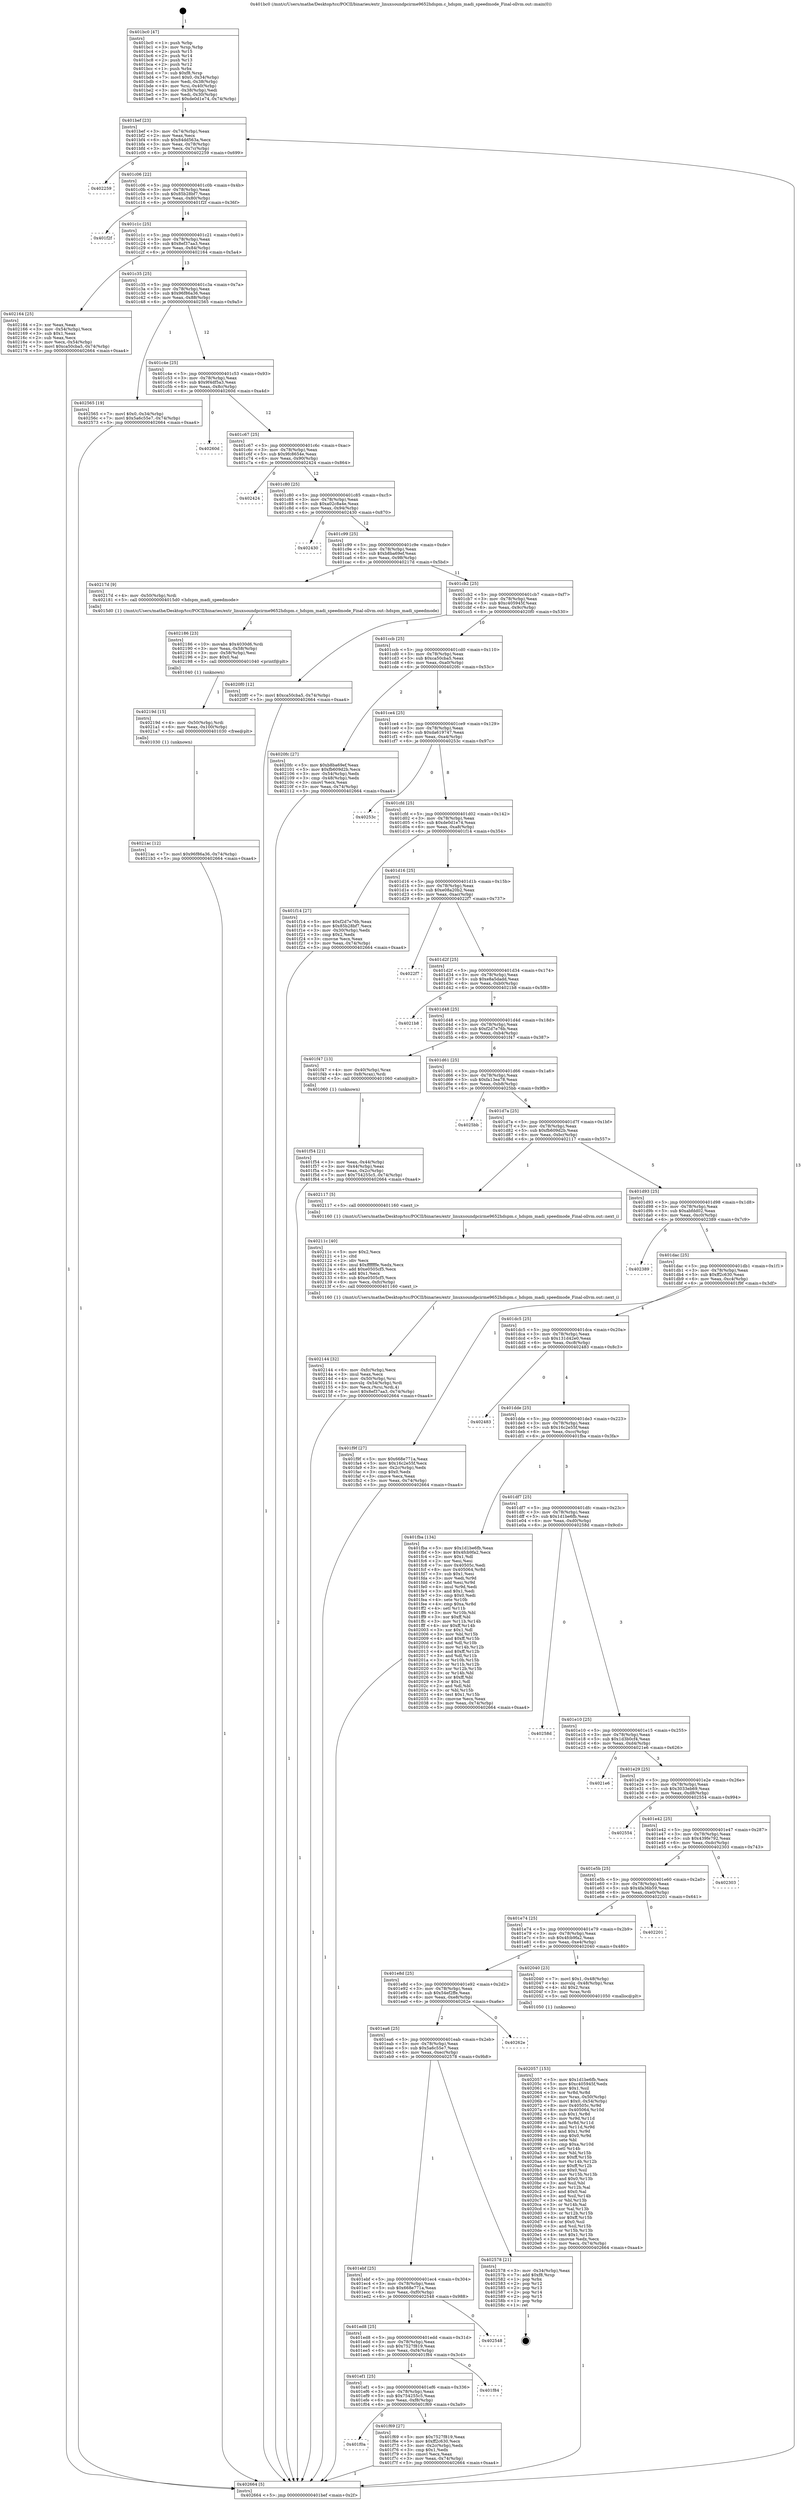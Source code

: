 digraph "0x401bc0" {
  label = "0x401bc0 (/mnt/c/Users/mathe/Desktop/tcc/POCII/binaries/extr_linuxsoundpcirme9652hdspm.c_hdspm_madi_speedmode_Final-ollvm.out::main(0))"
  labelloc = "t"
  node[shape=record]

  Entry [label="",width=0.3,height=0.3,shape=circle,fillcolor=black,style=filled]
  "0x401bef" [label="{
     0x401bef [23]\l
     | [instrs]\l
     &nbsp;&nbsp;0x401bef \<+3\>: mov -0x74(%rbp),%eax\l
     &nbsp;&nbsp;0x401bf2 \<+2\>: mov %eax,%ecx\l
     &nbsp;&nbsp;0x401bf4 \<+6\>: sub $0x84dd563a,%ecx\l
     &nbsp;&nbsp;0x401bfa \<+3\>: mov %eax,-0x78(%rbp)\l
     &nbsp;&nbsp;0x401bfd \<+3\>: mov %ecx,-0x7c(%rbp)\l
     &nbsp;&nbsp;0x401c00 \<+6\>: je 0000000000402259 \<main+0x699\>\l
  }"]
  "0x402259" [label="{
     0x402259\l
  }", style=dashed]
  "0x401c06" [label="{
     0x401c06 [22]\l
     | [instrs]\l
     &nbsp;&nbsp;0x401c06 \<+5\>: jmp 0000000000401c0b \<main+0x4b\>\l
     &nbsp;&nbsp;0x401c0b \<+3\>: mov -0x78(%rbp),%eax\l
     &nbsp;&nbsp;0x401c0e \<+5\>: sub $0x85b28bf7,%eax\l
     &nbsp;&nbsp;0x401c13 \<+3\>: mov %eax,-0x80(%rbp)\l
     &nbsp;&nbsp;0x401c16 \<+6\>: je 0000000000401f2f \<main+0x36f\>\l
  }"]
  Exit [label="",width=0.3,height=0.3,shape=circle,fillcolor=black,style=filled,peripheries=2]
  "0x401f2f" [label="{
     0x401f2f\l
  }", style=dashed]
  "0x401c1c" [label="{
     0x401c1c [25]\l
     | [instrs]\l
     &nbsp;&nbsp;0x401c1c \<+5\>: jmp 0000000000401c21 \<main+0x61\>\l
     &nbsp;&nbsp;0x401c21 \<+3\>: mov -0x78(%rbp),%eax\l
     &nbsp;&nbsp;0x401c24 \<+5\>: sub $0x8ef37aa3,%eax\l
     &nbsp;&nbsp;0x401c29 \<+6\>: mov %eax,-0x84(%rbp)\l
     &nbsp;&nbsp;0x401c2f \<+6\>: je 0000000000402164 \<main+0x5a4\>\l
  }"]
  "0x4021ac" [label="{
     0x4021ac [12]\l
     | [instrs]\l
     &nbsp;&nbsp;0x4021ac \<+7\>: movl $0x96f86a36,-0x74(%rbp)\l
     &nbsp;&nbsp;0x4021b3 \<+5\>: jmp 0000000000402664 \<main+0xaa4\>\l
  }"]
  "0x402164" [label="{
     0x402164 [25]\l
     | [instrs]\l
     &nbsp;&nbsp;0x402164 \<+2\>: xor %eax,%eax\l
     &nbsp;&nbsp;0x402166 \<+3\>: mov -0x54(%rbp),%ecx\l
     &nbsp;&nbsp;0x402169 \<+3\>: sub $0x1,%eax\l
     &nbsp;&nbsp;0x40216c \<+2\>: sub %eax,%ecx\l
     &nbsp;&nbsp;0x40216e \<+3\>: mov %ecx,-0x54(%rbp)\l
     &nbsp;&nbsp;0x402171 \<+7\>: movl $0xca50cba5,-0x74(%rbp)\l
     &nbsp;&nbsp;0x402178 \<+5\>: jmp 0000000000402664 \<main+0xaa4\>\l
  }"]
  "0x401c35" [label="{
     0x401c35 [25]\l
     | [instrs]\l
     &nbsp;&nbsp;0x401c35 \<+5\>: jmp 0000000000401c3a \<main+0x7a\>\l
     &nbsp;&nbsp;0x401c3a \<+3\>: mov -0x78(%rbp),%eax\l
     &nbsp;&nbsp;0x401c3d \<+5\>: sub $0x96f86a36,%eax\l
     &nbsp;&nbsp;0x401c42 \<+6\>: mov %eax,-0x88(%rbp)\l
     &nbsp;&nbsp;0x401c48 \<+6\>: je 0000000000402565 \<main+0x9a5\>\l
  }"]
  "0x40219d" [label="{
     0x40219d [15]\l
     | [instrs]\l
     &nbsp;&nbsp;0x40219d \<+4\>: mov -0x50(%rbp),%rdi\l
     &nbsp;&nbsp;0x4021a1 \<+6\>: mov %eax,-0x100(%rbp)\l
     &nbsp;&nbsp;0x4021a7 \<+5\>: call 0000000000401030 \<free@plt\>\l
     | [calls]\l
     &nbsp;&nbsp;0x401030 \{1\} (unknown)\l
  }"]
  "0x402565" [label="{
     0x402565 [19]\l
     | [instrs]\l
     &nbsp;&nbsp;0x402565 \<+7\>: movl $0x0,-0x34(%rbp)\l
     &nbsp;&nbsp;0x40256c \<+7\>: movl $0x5a6c55e7,-0x74(%rbp)\l
     &nbsp;&nbsp;0x402573 \<+5\>: jmp 0000000000402664 \<main+0xaa4\>\l
  }"]
  "0x401c4e" [label="{
     0x401c4e [25]\l
     | [instrs]\l
     &nbsp;&nbsp;0x401c4e \<+5\>: jmp 0000000000401c53 \<main+0x93\>\l
     &nbsp;&nbsp;0x401c53 \<+3\>: mov -0x78(%rbp),%eax\l
     &nbsp;&nbsp;0x401c56 \<+5\>: sub $0x9f4df5a3,%eax\l
     &nbsp;&nbsp;0x401c5b \<+6\>: mov %eax,-0x8c(%rbp)\l
     &nbsp;&nbsp;0x401c61 \<+6\>: je 000000000040260d \<main+0xa4d\>\l
  }"]
  "0x402186" [label="{
     0x402186 [23]\l
     | [instrs]\l
     &nbsp;&nbsp;0x402186 \<+10\>: movabs $0x4030d6,%rdi\l
     &nbsp;&nbsp;0x402190 \<+3\>: mov %eax,-0x58(%rbp)\l
     &nbsp;&nbsp;0x402193 \<+3\>: mov -0x58(%rbp),%esi\l
     &nbsp;&nbsp;0x402196 \<+2\>: mov $0x0,%al\l
     &nbsp;&nbsp;0x402198 \<+5\>: call 0000000000401040 \<printf@plt\>\l
     | [calls]\l
     &nbsp;&nbsp;0x401040 \{1\} (unknown)\l
  }"]
  "0x40260d" [label="{
     0x40260d\l
  }", style=dashed]
  "0x401c67" [label="{
     0x401c67 [25]\l
     | [instrs]\l
     &nbsp;&nbsp;0x401c67 \<+5\>: jmp 0000000000401c6c \<main+0xac\>\l
     &nbsp;&nbsp;0x401c6c \<+3\>: mov -0x78(%rbp),%eax\l
     &nbsp;&nbsp;0x401c6f \<+5\>: sub $0x9fc8654e,%eax\l
     &nbsp;&nbsp;0x401c74 \<+6\>: mov %eax,-0x90(%rbp)\l
     &nbsp;&nbsp;0x401c7a \<+6\>: je 0000000000402424 \<main+0x864\>\l
  }"]
  "0x402144" [label="{
     0x402144 [32]\l
     | [instrs]\l
     &nbsp;&nbsp;0x402144 \<+6\>: mov -0xfc(%rbp),%ecx\l
     &nbsp;&nbsp;0x40214a \<+3\>: imul %eax,%ecx\l
     &nbsp;&nbsp;0x40214d \<+4\>: mov -0x50(%rbp),%rsi\l
     &nbsp;&nbsp;0x402151 \<+4\>: movslq -0x54(%rbp),%rdi\l
     &nbsp;&nbsp;0x402155 \<+3\>: mov %ecx,(%rsi,%rdi,4)\l
     &nbsp;&nbsp;0x402158 \<+7\>: movl $0x8ef37aa3,-0x74(%rbp)\l
     &nbsp;&nbsp;0x40215f \<+5\>: jmp 0000000000402664 \<main+0xaa4\>\l
  }"]
  "0x402424" [label="{
     0x402424\l
  }", style=dashed]
  "0x401c80" [label="{
     0x401c80 [25]\l
     | [instrs]\l
     &nbsp;&nbsp;0x401c80 \<+5\>: jmp 0000000000401c85 \<main+0xc5\>\l
     &nbsp;&nbsp;0x401c85 \<+3\>: mov -0x78(%rbp),%eax\l
     &nbsp;&nbsp;0x401c88 \<+5\>: sub $0xa02c8a4e,%eax\l
     &nbsp;&nbsp;0x401c8d \<+6\>: mov %eax,-0x94(%rbp)\l
     &nbsp;&nbsp;0x401c93 \<+6\>: je 0000000000402430 \<main+0x870\>\l
  }"]
  "0x40211c" [label="{
     0x40211c [40]\l
     | [instrs]\l
     &nbsp;&nbsp;0x40211c \<+5\>: mov $0x2,%ecx\l
     &nbsp;&nbsp;0x402121 \<+1\>: cltd\l
     &nbsp;&nbsp;0x402122 \<+2\>: idiv %ecx\l
     &nbsp;&nbsp;0x402124 \<+6\>: imul $0xfffffffe,%edx,%ecx\l
     &nbsp;&nbsp;0x40212a \<+6\>: add $0xe0505cf5,%ecx\l
     &nbsp;&nbsp;0x402130 \<+3\>: add $0x1,%ecx\l
     &nbsp;&nbsp;0x402133 \<+6\>: sub $0xe0505cf5,%ecx\l
     &nbsp;&nbsp;0x402139 \<+6\>: mov %ecx,-0xfc(%rbp)\l
     &nbsp;&nbsp;0x40213f \<+5\>: call 0000000000401160 \<next_i\>\l
     | [calls]\l
     &nbsp;&nbsp;0x401160 \{1\} (/mnt/c/Users/mathe/Desktop/tcc/POCII/binaries/extr_linuxsoundpcirme9652hdspm.c_hdspm_madi_speedmode_Final-ollvm.out::next_i)\l
  }"]
  "0x402430" [label="{
     0x402430\l
  }", style=dashed]
  "0x401c99" [label="{
     0x401c99 [25]\l
     | [instrs]\l
     &nbsp;&nbsp;0x401c99 \<+5\>: jmp 0000000000401c9e \<main+0xde\>\l
     &nbsp;&nbsp;0x401c9e \<+3\>: mov -0x78(%rbp),%eax\l
     &nbsp;&nbsp;0x401ca1 \<+5\>: sub $0xb8ba69ef,%eax\l
     &nbsp;&nbsp;0x401ca6 \<+6\>: mov %eax,-0x98(%rbp)\l
     &nbsp;&nbsp;0x401cac \<+6\>: je 000000000040217d \<main+0x5bd\>\l
  }"]
  "0x402057" [label="{
     0x402057 [153]\l
     | [instrs]\l
     &nbsp;&nbsp;0x402057 \<+5\>: mov $0x1d1be6fb,%ecx\l
     &nbsp;&nbsp;0x40205c \<+5\>: mov $0xc405945f,%edx\l
     &nbsp;&nbsp;0x402061 \<+3\>: mov $0x1,%sil\l
     &nbsp;&nbsp;0x402064 \<+3\>: xor %r8d,%r8d\l
     &nbsp;&nbsp;0x402067 \<+4\>: mov %rax,-0x50(%rbp)\l
     &nbsp;&nbsp;0x40206b \<+7\>: movl $0x0,-0x54(%rbp)\l
     &nbsp;&nbsp;0x402072 \<+8\>: mov 0x40505c,%r9d\l
     &nbsp;&nbsp;0x40207a \<+8\>: mov 0x405064,%r10d\l
     &nbsp;&nbsp;0x402082 \<+4\>: sub $0x1,%r8d\l
     &nbsp;&nbsp;0x402086 \<+3\>: mov %r9d,%r11d\l
     &nbsp;&nbsp;0x402089 \<+3\>: add %r8d,%r11d\l
     &nbsp;&nbsp;0x40208c \<+4\>: imul %r11d,%r9d\l
     &nbsp;&nbsp;0x402090 \<+4\>: and $0x1,%r9d\l
     &nbsp;&nbsp;0x402094 \<+4\>: cmp $0x0,%r9d\l
     &nbsp;&nbsp;0x402098 \<+3\>: sete %bl\l
     &nbsp;&nbsp;0x40209b \<+4\>: cmp $0xa,%r10d\l
     &nbsp;&nbsp;0x40209f \<+4\>: setl %r14b\l
     &nbsp;&nbsp;0x4020a3 \<+3\>: mov %bl,%r15b\l
     &nbsp;&nbsp;0x4020a6 \<+4\>: xor $0xff,%r15b\l
     &nbsp;&nbsp;0x4020aa \<+3\>: mov %r14b,%r12b\l
     &nbsp;&nbsp;0x4020ad \<+4\>: xor $0xff,%r12b\l
     &nbsp;&nbsp;0x4020b1 \<+4\>: xor $0x0,%sil\l
     &nbsp;&nbsp;0x4020b5 \<+3\>: mov %r15b,%r13b\l
     &nbsp;&nbsp;0x4020b8 \<+4\>: and $0x0,%r13b\l
     &nbsp;&nbsp;0x4020bc \<+3\>: and %sil,%bl\l
     &nbsp;&nbsp;0x4020bf \<+3\>: mov %r12b,%al\l
     &nbsp;&nbsp;0x4020c2 \<+2\>: and $0x0,%al\l
     &nbsp;&nbsp;0x4020c4 \<+3\>: and %sil,%r14b\l
     &nbsp;&nbsp;0x4020c7 \<+3\>: or %bl,%r13b\l
     &nbsp;&nbsp;0x4020ca \<+3\>: or %r14b,%al\l
     &nbsp;&nbsp;0x4020cd \<+3\>: xor %al,%r13b\l
     &nbsp;&nbsp;0x4020d0 \<+3\>: or %r12b,%r15b\l
     &nbsp;&nbsp;0x4020d3 \<+4\>: xor $0xff,%r15b\l
     &nbsp;&nbsp;0x4020d7 \<+4\>: or $0x0,%sil\l
     &nbsp;&nbsp;0x4020db \<+3\>: and %sil,%r15b\l
     &nbsp;&nbsp;0x4020de \<+3\>: or %r15b,%r13b\l
     &nbsp;&nbsp;0x4020e1 \<+4\>: test $0x1,%r13b\l
     &nbsp;&nbsp;0x4020e5 \<+3\>: cmovne %edx,%ecx\l
     &nbsp;&nbsp;0x4020e8 \<+3\>: mov %ecx,-0x74(%rbp)\l
     &nbsp;&nbsp;0x4020eb \<+5\>: jmp 0000000000402664 \<main+0xaa4\>\l
  }"]
  "0x40217d" [label="{
     0x40217d [9]\l
     | [instrs]\l
     &nbsp;&nbsp;0x40217d \<+4\>: mov -0x50(%rbp),%rdi\l
     &nbsp;&nbsp;0x402181 \<+5\>: call 00000000004015d0 \<hdspm_madi_speedmode\>\l
     | [calls]\l
     &nbsp;&nbsp;0x4015d0 \{1\} (/mnt/c/Users/mathe/Desktop/tcc/POCII/binaries/extr_linuxsoundpcirme9652hdspm.c_hdspm_madi_speedmode_Final-ollvm.out::hdspm_madi_speedmode)\l
  }"]
  "0x401cb2" [label="{
     0x401cb2 [25]\l
     | [instrs]\l
     &nbsp;&nbsp;0x401cb2 \<+5\>: jmp 0000000000401cb7 \<main+0xf7\>\l
     &nbsp;&nbsp;0x401cb7 \<+3\>: mov -0x78(%rbp),%eax\l
     &nbsp;&nbsp;0x401cba \<+5\>: sub $0xc405945f,%eax\l
     &nbsp;&nbsp;0x401cbf \<+6\>: mov %eax,-0x9c(%rbp)\l
     &nbsp;&nbsp;0x401cc5 \<+6\>: je 00000000004020f0 \<main+0x530\>\l
  }"]
  "0x401f0a" [label="{
     0x401f0a\l
  }", style=dashed]
  "0x4020f0" [label="{
     0x4020f0 [12]\l
     | [instrs]\l
     &nbsp;&nbsp;0x4020f0 \<+7\>: movl $0xca50cba5,-0x74(%rbp)\l
     &nbsp;&nbsp;0x4020f7 \<+5\>: jmp 0000000000402664 \<main+0xaa4\>\l
  }"]
  "0x401ccb" [label="{
     0x401ccb [25]\l
     | [instrs]\l
     &nbsp;&nbsp;0x401ccb \<+5\>: jmp 0000000000401cd0 \<main+0x110\>\l
     &nbsp;&nbsp;0x401cd0 \<+3\>: mov -0x78(%rbp),%eax\l
     &nbsp;&nbsp;0x401cd3 \<+5\>: sub $0xca50cba5,%eax\l
     &nbsp;&nbsp;0x401cd8 \<+6\>: mov %eax,-0xa0(%rbp)\l
     &nbsp;&nbsp;0x401cde \<+6\>: je 00000000004020fc \<main+0x53c\>\l
  }"]
  "0x401f69" [label="{
     0x401f69 [27]\l
     | [instrs]\l
     &nbsp;&nbsp;0x401f69 \<+5\>: mov $0x7527f819,%eax\l
     &nbsp;&nbsp;0x401f6e \<+5\>: mov $0xff2c630,%ecx\l
     &nbsp;&nbsp;0x401f73 \<+3\>: mov -0x2c(%rbp),%edx\l
     &nbsp;&nbsp;0x401f76 \<+3\>: cmp $0x1,%edx\l
     &nbsp;&nbsp;0x401f79 \<+3\>: cmovl %ecx,%eax\l
     &nbsp;&nbsp;0x401f7c \<+3\>: mov %eax,-0x74(%rbp)\l
     &nbsp;&nbsp;0x401f7f \<+5\>: jmp 0000000000402664 \<main+0xaa4\>\l
  }"]
  "0x4020fc" [label="{
     0x4020fc [27]\l
     | [instrs]\l
     &nbsp;&nbsp;0x4020fc \<+5\>: mov $0xb8ba69ef,%eax\l
     &nbsp;&nbsp;0x402101 \<+5\>: mov $0xfb609d2b,%ecx\l
     &nbsp;&nbsp;0x402106 \<+3\>: mov -0x54(%rbp),%edx\l
     &nbsp;&nbsp;0x402109 \<+3\>: cmp -0x48(%rbp),%edx\l
     &nbsp;&nbsp;0x40210c \<+3\>: cmovl %ecx,%eax\l
     &nbsp;&nbsp;0x40210f \<+3\>: mov %eax,-0x74(%rbp)\l
     &nbsp;&nbsp;0x402112 \<+5\>: jmp 0000000000402664 \<main+0xaa4\>\l
  }"]
  "0x401ce4" [label="{
     0x401ce4 [25]\l
     | [instrs]\l
     &nbsp;&nbsp;0x401ce4 \<+5\>: jmp 0000000000401ce9 \<main+0x129\>\l
     &nbsp;&nbsp;0x401ce9 \<+3\>: mov -0x78(%rbp),%eax\l
     &nbsp;&nbsp;0x401cec \<+5\>: sub $0xda619747,%eax\l
     &nbsp;&nbsp;0x401cf1 \<+6\>: mov %eax,-0xa4(%rbp)\l
     &nbsp;&nbsp;0x401cf7 \<+6\>: je 000000000040253c \<main+0x97c\>\l
  }"]
  "0x401ef1" [label="{
     0x401ef1 [25]\l
     | [instrs]\l
     &nbsp;&nbsp;0x401ef1 \<+5\>: jmp 0000000000401ef6 \<main+0x336\>\l
     &nbsp;&nbsp;0x401ef6 \<+3\>: mov -0x78(%rbp),%eax\l
     &nbsp;&nbsp;0x401ef9 \<+5\>: sub $0x754255c5,%eax\l
     &nbsp;&nbsp;0x401efe \<+6\>: mov %eax,-0xf8(%rbp)\l
     &nbsp;&nbsp;0x401f04 \<+6\>: je 0000000000401f69 \<main+0x3a9\>\l
  }"]
  "0x40253c" [label="{
     0x40253c\l
  }", style=dashed]
  "0x401cfd" [label="{
     0x401cfd [25]\l
     | [instrs]\l
     &nbsp;&nbsp;0x401cfd \<+5\>: jmp 0000000000401d02 \<main+0x142\>\l
     &nbsp;&nbsp;0x401d02 \<+3\>: mov -0x78(%rbp),%eax\l
     &nbsp;&nbsp;0x401d05 \<+5\>: sub $0xde0d1e74,%eax\l
     &nbsp;&nbsp;0x401d0a \<+6\>: mov %eax,-0xa8(%rbp)\l
     &nbsp;&nbsp;0x401d10 \<+6\>: je 0000000000401f14 \<main+0x354\>\l
  }"]
  "0x401f84" [label="{
     0x401f84\l
  }", style=dashed]
  "0x401f14" [label="{
     0x401f14 [27]\l
     | [instrs]\l
     &nbsp;&nbsp;0x401f14 \<+5\>: mov $0xf2d7e76b,%eax\l
     &nbsp;&nbsp;0x401f19 \<+5\>: mov $0x85b28bf7,%ecx\l
     &nbsp;&nbsp;0x401f1e \<+3\>: mov -0x30(%rbp),%edx\l
     &nbsp;&nbsp;0x401f21 \<+3\>: cmp $0x2,%edx\l
     &nbsp;&nbsp;0x401f24 \<+3\>: cmovne %ecx,%eax\l
     &nbsp;&nbsp;0x401f27 \<+3\>: mov %eax,-0x74(%rbp)\l
     &nbsp;&nbsp;0x401f2a \<+5\>: jmp 0000000000402664 \<main+0xaa4\>\l
  }"]
  "0x401d16" [label="{
     0x401d16 [25]\l
     | [instrs]\l
     &nbsp;&nbsp;0x401d16 \<+5\>: jmp 0000000000401d1b \<main+0x15b\>\l
     &nbsp;&nbsp;0x401d1b \<+3\>: mov -0x78(%rbp),%eax\l
     &nbsp;&nbsp;0x401d1e \<+5\>: sub $0xe08a20b2,%eax\l
     &nbsp;&nbsp;0x401d23 \<+6\>: mov %eax,-0xac(%rbp)\l
     &nbsp;&nbsp;0x401d29 \<+6\>: je 00000000004022f7 \<main+0x737\>\l
  }"]
  "0x402664" [label="{
     0x402664 [5]\l
     | [instrs]\l
     &nbsp;&nbsp;0x402664 \<+5\>: jmp 0000000000401bef \<main+0x2f\>\l
  }"]
  "0x401bc0" [label="{
     0x401bc0 [47]\l
     | [instrs]\l
     &nbsp;&nbsp;0x401bc0 \<+1\>: push %rbp\l
     &nbsp;&nbsp;0x401bc1 \<+3\>: mov %rsp,%rbp\l
     &nbsp;&nbsp;0x401bc4 \<+2\>: push %r15\l
     &nbsp;&nbsp;0x401bc6 \<+2\>: push %r14\l
     &nbsp;&nbsp;0x401bc8 \<+2\>: push %r13\l
     &nbsp;&nbsp;0x401bca \<+2\>: push %r12\l
     &nbsp;&nbsp;0x401bcc \<+1\>: push %rbx\l
     &nbsp;&nbsp;0x401bcd \<+7\>: sub $0xf8,%rsp\l
     &nbsp;&nbsp;0x401bd4 \<+7\>: movl $0x0,-0x34(%rbp)\l
     &nbsp;&nbsp;0x401bdb \<+3\>: mov %edi,-0x38(%rbp)\l
     &nbsp;&nbsp;0x401bde \<+4\>: mov %rsi,-0x40(%rbp)\l
     &nbsp;&nbsp;0x401be2 \<+3\>: mov -0x38(%rbp),%edi\l
     &nbsp;&nbsp;0x401be5 \<+3\>: mov %edi,-0x30(%rbp)\l
     &nbsp;&nbsp;0x401be8 \<+7\>: movl $0xde0d1e74,-0x74(%rbp)\l
  }"]
  "0x401ed8" [label="{
     0x401ed8 [25]\l
     | [instrs]\l
     &nbsp;&nbsp;0x401ed8 \<+5\>: jmp 0000000000401edd \<main+0x31d\>\l
     &nbsp;&nbsp;0x401edd \<+3\>: mov -0x78(%rbp),%eax\l
     &nbsp;&nbsp;0x401ee0 \<+5\>: sub $0x7527f819,%eax\l
     &nbsp;&nbsp;0x401ee5 \<+6\>: mov %eax,-0xf4(%rbp)\l
     &nbsp;&nbsp;0x401eeb \<+6\>: je 0000000000401f84 \<main+0x3c4\>\l
  }"]
  "0x4022f7" [label="{
     0x4022f7\l
  }", style=dashed]
  "0x401d2f" [label="{
     0x401d2f [25]\l
     | [instrs]\l
     &nbsp;&nbsp;0x401d2f \<+5\>: jmp 0000000000401d34 \<main+0x174\>\l
     &nbsp;&nbsp;0x401d34 \<+3\>: mov -0x78(%rbp),%eax\l
     &nbsp;&nbsp;0x401d37 \<+5\>: sub $0xe8a5dadd,%eax\l
     &nbsp;&nbsp;0x401d3c \<+6\>: mov %eax,-0xb0(%rbp)\l
     &nbsp;&nbsp;0x401d42 \<+6\>: je 00000000004021b8 \<main+0x5f8\>\l
  }"]
  "0x402548" [label="{
     0x402548\l
  }", style=dashed]
  "0x4021b8" [label="{
     0x4021b8\l
  }", style=dashed]
  "0x401d48" [label="{
     0x401d48 [25]\l
     | [instrs]\l
     &nbsp;&nbsp;0x401d48 \<+5\>: jmp 0000000000401d4d \<main+0x18d\>\l
     &nbsp;&nbsp;0x401d4d \<+3\>: mov -0x78(%rbp),%eax\l
     &nbsp;&nbsp;0x401d50 \<+5\>: sub $0xf2d7e76b,%eax\l
     &nbsp;&nbsp;0x401d55 \<+6\>: mov %eax,-0xb4(%rbp)\l
     &nbsp;&nbsp;0x401d5b \<+6\>: je 0000000000401f47 \<main+0x387\>\l
  }"]
  "0x401ebf" [label="{
     0x401ebf [25]\l
     | [instrs]\l
     &nbsp;&nbsp;0x401ebf \<+5\>: jmp 0000000000401ec4 \<main+0x304\>\l
     &nbsp;&nbsp;0x401ec4 \<+3\>: mov -0x78(%rbp),%eax\l
     &nbsp;&nbsp;0x401ec7 \<+5\>: sub $0x668e771a,%eax\l
     &nbsp;&nbsp;0x401ecc \<+6\>: mov %eax,-0xf0(%rbp)\l
     &nbsp;&nbsp;0x401ed2 \<+6\>: je 0000000000402548 \<main+0x988\>\l
  }"]
  "0x401f47" [label="{
     0x401f47 [13]\l
     | [instrs]\l
     &nbsp;&nbsp;0x401f47 \<+4\>: mov -0x40(%rbp),%rax\l
     &nbsp;&nbsp;0x401f4b \<+4\>: mov 0x8(%rax),%rdi\l
     &nbsp;&nbsp;0x401f4f \<+5\>: call 0000000000401060 \<atoi@plt\>\l
     | [calls]\l
     &nbsp;&nbsp;0x401060 \{1\} (unknown)\l
  }"]
  "0x401d61" [label="{
     0x401d61 [25]\l
     | [instrs]\l
     &nbsp;&nbsp;0x401d61 \<+5\>: jmp 0000000000401d66 \<main+0x1a6\>\l
     &nbsp;&nbsp;0x401d66 \<+3\>: mov -0x78(%rbp),%eax\l
     &nbsp;&nbsp;0x401d69 \<+5\>: sub $0xfa13ea78,%eax\l
     &nbsp;&nbsp;0x401d6e \<+6\>: mov %eax,-0xb8(%rbp)\l
     &nbsp;&nbsp;0x401d74 \<+6\>: je 00000000004025bb \<main+0x9fb\>\l
  }"]
  "0x401f54" [label="{
     0x401f54 [21]\l
     | [instrs]\l
     &nbsp;&nbsp;0x401f54 \<+3\>: mov %eax,-0x44(%rbp)\l
     &nbsp;&nbsp;0x401f57 \<+3\>: mov -0x44(%rbp),%eax\l
     &nbsp;&nbsp;0x401f5a \<+3\>: mov %eax,-0x2c(%rbp)\l
     &nbsp;&nbsp;0x401f5d \<+7\>: movl $0x754255c5,-0x74(%rbp)\l
     &nbsp;&nbsp;0x401f64 \<+5\>: jmp 0000000000402664 \<main+0xaa4\>\l
  }"]
  "0x402578" [label="{
     0x402578 [21]\l
     | [instrs]\l
     &nbsp;&nbsp;0x402578 \<+3\>: mov -0x34(%rbp),%eax\l
     &nbsp;&nbsp;0x40257b \<+7\>: add $0xf8,%rsp\l
     &nbsp;&nbsp;0x402582 \<+1\>: pop %rbx\l
     &nbsp;&nbsp;0x402583 \<+2\>: pop %r12\l
     &nbsp;&nbsp;0x402585 \<+2\>: pop %r13\l
     &nbsp;&nbsp;0x402587 \<+2\>: pop %r14\l
     &nbsp;&nbsp;0x402589 \<+2\>: pop %r15\l
     &nbsp;&nbsp;0x40258b \<+1\>: pop %rbp\l
     &nbsp;&nbsp;0x40258c \<+1\>: ret\l
  }"]
  "0x4025bb" [label="{
     0x4025bb\l
  }", style=dashed]
  "0x401d7a" [label="{
     0x401d7a [25]\l
     | [instrs]\l
     &nbsp;&nbsp;0x401d7a \<+5\>: jmp 0000000000401d7f \<main+0x1bf\>\l
     &nbsp;&nbsp;0x401d7f \<+3\>: mov -0x78(%rbp),%eax\l
     &nbsp;&nbsp;0x401d82 \<+5\>: sub $0xfb609d2b,%eax\l
     &nbsp;&nbsp;0x401d87 \<+6\>: mov %eax,-0xbc(%rbp)\l
     &nbsp;&nbsp;0x401d8d \<+6\>: je 0000000000402117 \<main+0x557\>\l
  }"]
  "0x401ea6" [label="{
     0x401ea6 [25]\l
     | [instrs]\l
     &nbsp;&nbsp;0x401ea6 \<+5\>: jmp 0000000000401eab \<main+0x2eb\>\l
     &nbsp;&nbsp;0x401eab \<+3\>: mov -0x78(%rbp),%eax\l
     &nbsp;&nbsp;0x401eae \<+5\>: sub $0x5a6c55e7,%eax\l
     &nbsp;&nbsp;0x401eb3 \<+6\>: mov %eax,-0xec(%rbp)\l
     &nbsp;&nbsp;0x401eb9 \<+6\>: je 0000000000402578 \<main+0x9b8\>\l
  }"]
  "0x402117" [label="{
     0x402117 [5]\l
     | [instrs]\l
     &nbsp;&nbsp;0x402117 \<+5\>: call 0000000000401160 \<next_i\>\l
     | [calls]\l
     &nbsp;&nbsp;0x401160 \{1\} (/mnt/c/Users/mathe/Desktop/tcc/POCII/binaries/extr_linuxsoundpcirme9652hdspm.c_hdspm_madi_speedmode_Final-ollvm.out::next_i)\l
  }"]
  "0x401d93" [label="{
     0x401d93 [25]\l
     | [instrs]\l
     &nbsp;&nbsp;0x401d93 \<+5\>: jmp 0000000000401d98 \<main+0x1d8\>\l
     &nbsp;&nbsp;0x401d98 \<+3\>: mov -0x78(%rbp),%eax\l
     &nbsp;&nbsp;0x401d9b \<+5\>: sub $0xabfdd02,%eax\l
     &nbsp;&nbsp;0x401da0 \<+6\>: mov %eax,-0xc0(%rbp)\l
     &nbsp;&nbsp;0x401da6 \<+6\>: je 0000000000402389 \<main+0x7c9\>\l
  }"]
  "0x40262e" [label="{
     0x40262e\l
  }", style=dashed]
  "0x402389" [label="{
     0x402389\l
  }", style=dashed]
  "0x401dac" [label="{
     0x401dac [25]\l
     | [instrs]\l
     &nbsp;&nbsp;0x401dac \<+5\>: jmp 0000000000401db1 \<main+0x1f1\>\l
     &nbsp;&nbsp;0x401db1 \<+3\>: mov -0x78(%rbp),%eax\l
     &nbsp;&nbsp;0x401db4 \<+5\>: sub $0xff2c630,%eax\l
     &nbsp;&nbsp;0x401db9 \<+6\>: mov %eax,-0xc4(%rbp)\l
     &nbsp;&nbsp;0x401dbf \<+6\>: je 0000000000401f9f \<main+0x3df\>\l
  }"]
  "0x401e8d" [label="{
     0x401e8d [25]\l
     | [instrs]\l
     &nbsp;&nbsp;0x401e8d \<+5\>: jmp 0000000000401e92 \<main+0x2d2\>\l
     &nbsp;&nbsp;0x401e92 \<+3\>: mov -0x78(%rbp),%eax\l
     &nbsp;&nbsp;0x401e95 \<+5\>: sub $0x54ef2ffe,%eax\l
     &nbsp;&nbsp;0x401e9a \<+6\>: mov %eax,-0xe8(%rbp)\l
     &nbsp;&nbsp;0x401ea0 \<+6\>: je 000000000040262e \<main+0xa6e\>\l
  }"]
  "0x401f9f" [label="{
     0x401f9f [27]\l
     | [instrs]\l
     &nbsp;&nbsp;0x401f9f \<+5\>: mov $0x668e771a,%eax\l
     &nbsp;&nbsp;0x401fa4 \<+5\>: mov $0x16c2e55f,%ecx\l
     &nbsp;&nbsp;0x401fa9 \<+3\>: mov -0x2c(%rbp),%edx\l
     &nbsp;&nbsp;0x401fac \<+3\>: cmp $0x0,%edx\l
     &nbsp;&nbsp;0x401faf \<+3\>: cmove %ecx,%eax\l
     &nbsp;&nbsp;0x401fb2 \<+3\>: mov %eax,-0x74(%rbp)\l
     &nbsp;&nbsp;0x401fb5 \<+5\>: jmp 0000000000402664 \<main+0xaa4\>\l
  }"]
  "0x401dc5" [label="{
     0x401dc5 [25]\l
     | [instrs]\l
     &nbsp;&nbsp;0x401dc5 \<+5\>: jmp 0000000000401dca \<main+0x20a\>\l
     &nbsp;&nbsp;0x401dca \<+3\>: mov -0x78(%rbp),%eax\l
     &nbsp;&nbsp;0x401dcd \<+5\>: sub $0x131d42e0,%eax\l
     &nbsp;&nbsp;0x401dd2 \<+6\>: mov %eax,-0xc8(%rbp)\l
     &nbsp;&nbsp;0x401dd8 \<+6\>: je 0000000000402483 \<main+0x8c3\>\l
  }"]
  "0x402040" [label="{
     0x402040 [23]\l
     | [instrs]\l
     &nbsp;&nbsp;0x402040 \<+7\>: movl $0x1,-0x48(%rbp)\l
     &nbsp;&nbsp;0x402047 \<+4\>: movslq -0x48(%rbp),%rax\l
     &nbsp;&nbsp;0x40204b \<+4\>: shl $0x2,%rax\l
     &nbsp;&nbsp;0x40204f \<+3\>: mov %rax,%rdi\l
     &nbsp;&nbsp;0x402052 \<+5\>: call 0000000000401050 \<malloc@plt\>\l
     | [calls]\l
     &nbsp;&nbsp;0x401050 \{1\} (unknown)\l
  }"]
  "0x402483" [label="{
     0x402483\l
  }", style=dashed]
  "0x401dde" [label="{
     0x401dde [25]\l
     | [instrs]\l
     &nbsp;&nbsp;0x401dde \<+5\>: jmp 0000000000401de3 \<main+0x223\>\l
     &nbsp;&nbsp;0x401de3 \<+3\>: mov -0x78(%rbp),%eax\l
     &nbsp;&nbsp;0x401de6 \<+5\>: sub $0x16c2e55f,%eax\l
     &nbsp;&nbsp;0x401deb \<+6\>: mov %eax,-0xcc(%rbp)\l
     &nbsp;&nbsp;0x401df1 \<+6\>: je 0000000000401fba \<main+0x3fa\>\l
  }"]
  "0x401e74" [label="{
     0x401e74 [25]\l
     | [instrs]\l
     &nbsp;&nbsp;0x401e74 \<+5\>: jmp 0000000000401e79 \<main+0x2b9\>\l
     &nbsp;&nbsp;0x401e79 \<+3\>: mov -0x78(%rbp),%eax\l
     &nbsp;&nbsp;0x401e7c \<+5\>: sub $0x4fcb9fa2,%eax\l
     &nbsp;&nbsp;0x401e81 \<+6\>: mov %eax,-0xe4(%rbp)\l
     &nbsp;&nbsp;0x401e87 \<+6\>: je 0000000000402040 \<main+0x480\>\l
  }"]
  "0x401fba" [label="{
     0x401fba [134]\l
     | [instrs]\l
     &nbsp;&nbsp;0x401fba \<+5\>: mov $0x1d1be6fb,%eax\l
     &nbsp;&nbsp;0x401fbf \<+5\>: mov $0x4fcb9fa2,%ecx\l
     &nbsp;&nbsp;0x401fc4 \<+2\>: mov $0x1,%dl\l
     &nbsp;&nbsp;0x401fc6 \<+2\>: xor %esi,%esi\l
     &nbsp;&nbsp;0x401fc8 \<+7\>: mov 0x40505c,%edi\l
     &nbsp;&nbsp;0x401fcf \<+8\>: mov 0x405064,%r8d\l
     &nbsp;&nbsp;0x401fd7 \<+3\>: sub $0x1,%esi\l
     &nbsp;&nbsp;0x401fda \<+3\>: mov %edi,%r9d\l
     &nbsp;&nbsp;0x401fdd \<+3\>: add %esi,%r9d\l
     &nbsp;&nbsp;0x401fe0 \<+4\>: imul %r9d,%edi\l
     &nbsp;&nbsp;0x401fe4 \<+3\>: and $0x1,%edi\l
     &nbsp;&nbsp;0x401fe7 \<+3\>: cmp $0x0,%edi\l
     &nbsp;&nbsp;0x401fea \<+4\>: sete %r10b\l
     &nbsp;&nbsp;0x401fee \<+4\>: cmp $0xa,%r8d\l
     &nbsp;&nbsp;0x401ff2 \<+4\>: setl %r11b\l
     &nbsp;&nbsp;0x401ff6 \<+3\>: mov %r10b,%bl\l
     &nbsp;&nbsp;0x401ff9 \<+3\>: xor $0xff,%bl\l
     &nbsp;&nbsp;0x401ffc \<+3\>: mov %r11b,%r14b\l
     &nbsp;&nbsp;0x401fff \<+4\>: xor $0xff,%r14b\l
     &nbsp;&nbsp;0x402003 \<+3\>: xor $0x1,%dl\l
     &nbsp;&nbsp;0x402006 \<+3\>: mov %bl,%r15b\l
     &nbsp;&nbsp;0x402009 \<+4\>: and $0xff,%r15b\l
     &nbsp;&nbsp;0x40200d \<+3\>: and %dl,%r10b\l
     &nbsp;&nbsp;0x402010 \<+3\>: mov %r14b,%r12b\l
     &nbsp;&nbsp;0x402013 \<+4\>: and $0xff,%r12b\l
     &nbsp;&nbsp;0x402017 \<+3\>: and %dl,%r11b\l
     &nbsp;&nbsp;0x40201a \<+3\>: or %r10b,%r15b\l
     &nbsp;&nbsp;0x40201d \<+3\>: or %r11b,%r12b\l
     &nbsp;&nbsp;0x402020 \<+3\>: xor %r12b,%r15b\l
     &nbsp;&nbsp;0x402023 \<+3\>: or %r14b,%bl\l
     &nbsp;&nbsp;0x402026 \<+3\>: xor $0xff,%bl\l
     &nbsp;&nbsp;0x402029 \<+3\>: or $0x1,%dl\l
     &nbsp;&nbsp;0x40202c \<+2\>: and %dl,%bl\l
     &nbsp;&nbsp;0x40202e \<+3\>: or %bl,%r15b\l
     &nbsp;&nbsp;0x402031 \<+4\>: test $0x1,%r15b\l
     &nbsp;&nbsp;0x402035 \<+3\>: cmovne %ecx,%eax\l
     &nbsp;&nbsp;0x402038 \<+3\>: mov %eax,-0x74(%rbp)\l
     &nbsp;&nbsp;0x40203b \<+5\>: jmp 0000000000402664 \<main+0xaa4\>\l
  }"]
  "0x401df7" [label="{
     0x401df7 [25]\l
     | [instrs]\l
     &nbsp;&nbsp;0x401df7 \<+5\>: jmp 0000000000401dfc \<main+0x23c\>\l
     &nbsp;&nbsp;0x401dfc \<+3\>: mov -0x78(%rbp),%eax\l
     &nbsp;&nbsp;0x401dff \<+5\>: sub $0x1d1be6fb,%eax\l
     &nbsp;&nbsp;0x401e04 \<+6\>: mov %eax,-0xd0(%rbp)\l
     &nbsp;&nbsp;0x401e0a \<+6\>: je 000000000040258d \<main+0x9cd\>\l
  }"]
  "0x402201" [label="{
     0x402201\l
  }", style=dashed]
  "0x40258d" [label="{
     0x40258d\l
  }", style=dashed]
  "0x401e10" [label="{
     0x401e10 [25]\l
     | [instrs]\l
     &nbsp;&nbsp;0x401e10 \<+5\>: jmp 0000000000401e15 \<main+0x255\>\l
     &nbsp;&nbsp;0x401e15 \<+3\>: mov -0x78(%rbp),%eax\l
     &nbsp;&nbsp;0x401e18 \<+5\>: sub $0x1d3b0cf4,%eax\l
     &nbsp;&nbsp;0x401e1d \<+6\>: mov %eax,-0xd4(%rbp)\l
     &nbsp;&nbsp;0x401e23 \<+6\>: je 00000000004021e6 \<main+0x626\>\l
  }"]
  "0x401e5b" [label="{
     0x401e5b [25]\l
     | [instrs]\l
     &nbsp;&nbsp;0x401e5b \<+5\>: jmp 0000000000401e60 \<main+0x2a0\>\l
     &nbsp;&nbsp;0x401e60 \<+3\>: mov -0x78(%rbp),%eax\l
     &nbsp;&nbsp;0x401e63 \<+5\>: sub $0x4fa36b59,%eax\l
     &nbsp;&nbsp;0x401e68 \<+6\>: mov %eax,-0xe0(%rbp)\l
     &nbsp;&nbsp;0x401e6e \<+6\>: je 0000000000402201 \<main+0x641\>\l
  }"]
  "0x4021e6" [label="{
     0x4021e6\l
  }", style=dashed]
  "0x401e29" [label="{
     0x401e29 [25]\l
     | [instrs]\l
     &nbsp;&nbsp;0x401e29 \<+5\>: jmp 0000000000401e2e \<main+0x26e\>\l
     &nbsp;&nbsp;0x401e2e \<+3\>: mov -0x78(%rbp),%eax\l
     &nbsp;&nbsp;0x401e31 \<+5\>: sub $0x3033eb69,%eax\l
     &nbsp;&nbsp;0x401e36 \<+6\>: mov %eax,-0xd8(%rbp)\l
     &nbsp;&nbsp;0x401e3c \<+6\>: je 0000000000402554 \<main+0x994\>\l
  }"]
  "0x402303" [label="{
     0x402303\l
  }", style=dashed]
  "0x402554" [label="{
     0x402554\l
  }", style=dashed]
  "0x401e42" [label="{
     0x401e42 [25]\l
     | [instrs]\l
     &nbsp;&nbsp;0x401e42 \<+5\>: jmp 0000000000401e47 \<main+0x287\>\l
     &nbsp;&nbsp;0x401e47 \<+3\>: mov -0x78(%rbp),%eax\l
     &nbsp;&nbsp;0x401e4a \<+5\>: sub $0x439fe792,%eax\l
     &nbsp;&nbsp;0x401e4f \<+6\>: mov %eax,-0xdc(%rbp)\l
     &nbsp;&nbsp;0x401e55 \<+6\>: je 0000000000402303 \<main+0x743\>\l
  }"]
  Entry -> "0x401bc0" [label=" 1"]
  "0x401bef" -> "0x402259" [label=" 0"]
  "0x401bef" -> "0x401c06" [label=" 14"]
  "0x402578" -> Exit [label=" 1"]
  "0x401c06" -> "0x401f2f" [label=" 0"]
  "0x401c06" -> "0x401c1c" [label=" 14"]
  "0x402565" -> "0x402664" [label=" 1"]
  "0x401c1c" -> "0x402164" [label=" 1"]
  "0x401c1c" -> "0x401c35" [label=" 13"]
  "0x4021ac" -> "0x402664" [label=" 1"]
  "0x401c35" -> "0x402565" [label=" 1"]
  "0x401c35" -> "0x401c4e" [label=" 12"]
  "0x40219d" -> "0x4021ac" [label=" 1"]
  "0x401c4e" -> "0x40260d" [label=" 0"]
  "0x401c4e" -> "0x401c67" [label=" 12"]
  "0x402186" -> "0x40219d" [label=" 1"]
  "0x401c67" -> "0x402424" [label=" 0"]
  "0x401c67" -> "0x401c80" [label=" 12"]
  "0x40217d" -> "0x402186" [label=" 1"]
  "0x401c80" -> "0x402430" [label=" 0"]
  "0x401c80" -> "0x401c99" [label=" 12"]
  "0x402164" -> "0x402664" [label=" 1"]
  "0x401c99" -> "0x40217d" [label=" 1"]
  "0x401c99" -> "0x401cb2" [label=" 11"]
  "0x402144" -> "0x402664" [label=" 1"]
  "0x401cb2" -> "0x4020f0" [label=" 1"]
  "0x401cb2" -> "0x401ccb" [label=" 10"]
  "0x40211c" -> "0x402144" [label=" 1"]
  "0x401ccb" -> "0x4020fc" [label=" 2"]
  "0x401ccb" -> "0x401ce4" [label=" 8"]
  "0x402117" -> "0x40211c" [label=" 1"]
  "0x401ce4" -> "0x40253c" [label=" 0"]
  "0x401ce4" -> "0x401cfd" [label=" 8"]
  "0x4020f0" -> "0x402664" [label=" 1"]
  "0x401cfd" -> "0x401f14" [label=" 1"]
  "0x401cfd" -> "0x401d16" [label=" 7"]
  "0x401f14" -> "0x402664" [label=" 1"]
  "0x401bc0" -> "0x401bef" [label=" 1"]
  "0x402664" -> "0x401bef" [label=" 13"]
  "0x402057" -> "0x402664" [label=" 1"]
  "0x401d16" -> "0x4022f7" [label=" 0"]
  "0x401d16" -> "0x401d2f" [label=" 7"]
  "0x401fba" -> "0x402664" [label=" 1"]
  "0x401d2f" -> "0x4021b8" [label=" 0"]
  "0x401d2f" -> "0x401d48" [label=" 7"]
  "0x401f9f" -> "0x402664" [label=" 1"]
  "0x401d48" -> "0x401f47" [label=" 1"]
  "0x401d48" -> "0x401d61" [label=" 6"]
  "0x401f47" -> "0x401f54" [label=" 1"]
  "0x401f54" -> "0x402664" [label=" 1"]
  "0x401ef1" -> "0x401f0a" [label=" 0"]
  "0x401d61" -> "0x4025bb" [label=" 0"]
  "0x401d61" -> "0x401d7a" [label=" 6"]
  "0x401ef1" -> "0x401f69" [label=" 1"]
  "0x401d7a" -> "0x402117" [label=" 1"]
  "0x401d7a" -> "0x401d93" [label=" 5"]
  "0x401ed8" -> "0x401ef1" [label=" 1"]
  "0x401d93" -> "0x402389" [label=" 0"]
  "0x401d93" -> "0x401dac" [label=" 5"]
  "0x401ed8" -> "0x401f84" [label=" 0"]
  "0x401dac" -> "0x401f9f" [label=" 1"]
  "0x401dac" -> "0x401dc5" [label=" 4"]
  "0x401ebf" -> "0x401ed8" [label=" 1"]
  "0x401dc5" -> "0x402483" [label=" 0"]
  "0x401dc5" -> "0x401dde" [label=" 4"]
  "0x401ebf" -> "0x402548" [label=" 0"]
  "0x401dde" -> "0x401fba" [label=" 1"]
  "0x401dde" -> "0x401df7" [label=" 3"]
  "0x401ea6" -> "0x401ebf" [label=" 1"]
  "0x401df7" -> "0x40258d" [label=" 0"]
  "0x401df7" -> "0x401e10" [label=" 3"]
  "0x401ea6" -> "0x402578" [label=" 1"]
  "0x401e10" -> "0x4021e6" [label=" 0"]
  "0x401e10" -> "0x401e29" [label=" 3"]
  "0x401e8d" -> "0x401ea6" [label=" 2"]
  "0x401e29" -> "0x402554" [label=" 0"]
  "0x401e29" -> "0x401e42" [label=" 3"]
  "0x401e8d" -> "0x40262e" [label=" 0"]
  "0x401e42" -> "0x402303" [label=" 0"]
  "0x401e42" -> "0x401e5b" [label=" 3"]
  "0x4020fc" -> "0x402664" [label=" 2"]
  "0x401e5b" -> "0x402201" [label=" 0"]
  "0x401e5b" -> "0x401e74" [label=" 3"]
  "0x401f69" -> "0x402664" [label=" 1"]
  "0x401e74" -> "0x402040" [label=" 1"]
  "0x401e74" -> "0x401e8d" [label=" 2"]
  "0x402040" -> "0x402057" [label=" 1"]
}
